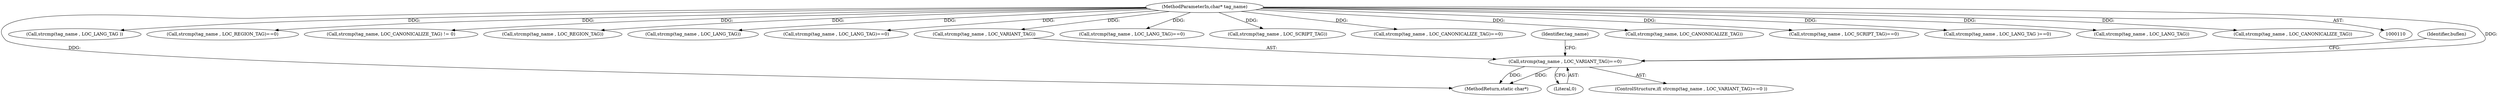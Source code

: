 digraph "0_php-src_97eff7eb57fc2320c267a949cffd622c38712484?w=1_22@API" {
"1000290" [label="(Call,strcmp(tag_name , LOC_VARIANT_TAG)==0)"];
"1000112" [label="(MethodParameterIn,char* tag_name)"];
"1000289" [label="(ControlStructure,if( strcmp(tag_name , LOC_VARIANT_TAG)==0 ))"];
"1000261" [label="(Call,strcmp(tag_name , LOC_LANG_TAG ))"];
"1000275" [label="(Call,strcmp(tag_name , LOC_REGION_TAG)==0)"];
"1000145" [label="(Call,strcmp(tag_name, LOC_CANONICALIZE_TAG) != 0)"];
"1000276" [label="(Call,strcmp(tag_name , LOC_REGION_TAG))"];
"1000307" [label="(Identifier,tag_name)"];
"1000163" [label="(Call,strcmp(tag_name , LOC_LANG_TAG))"];
"1000162" [label="(Call,strcmp(tag_name , LOC_LANG_TAG)==0)"];
"1000386" [label="(MethodReturn,static char*)"];
"1000181" [label="(Call,strcmp(tag_name , LOC_LANG_TAG)==0)"];
"1000294" [label="(Literal,0)"];
"1000246" [label="(Call,strcmp(tag_name , LOC_SCRIPT_TAG))"];
"1000305" [label="(Call,strcmp(tag_name , LOC_CANONICALIZE_TAG)==0)"];
"1000290" [label="(Call,strcmp(tag_name , LOC_VARIANT_TAG)==0)"];
"1000297" [label="(Identifier,buflen)"];
"1000112" [label="(MethodParameterIn,char* tag_name)"];
"1000291" [label="(Call,strcmp(tag_name , LOC_VARIANT_TAG))"];
"1000146" [label="(Call,strcmp(tag_name, LOC_CANONICALIZE_TAG))"];
"1000245" [label="(Call,strcmp(tag_name , LOC_SCRIPT_TAG)==0)"];
"1000260" [label="(Call,strcmp(tag_name , LOC_LANG_TAG )==0)"];
"1000182" [label="(Call,strcmp(tag_name , LOC_LANG_TAG))"];
"1000306" [label="(Call,strcmp(tag_name , LOC_CANONICALIZE_TAG))"];
"1000290" -> "1000289"  [label="AST: "];
"1000290" -> "1000294"  [label="CFG: "];
"1000291" -> "1000290"  [label="AST: "];
"1000294" -> "1000290"  [label="AST: "];
"1000297" -> "1000290"  [label="CFG: "];
"1000307" -> "1000290"  [label="CFG: "];
"1000290" -> "1000386"  [label="DDG: "];
"1000290" -> "1000386"  [label="DDG: "];
"1000112" -> "1000290"  [label="DDG: "];
"1000112" -> "1000110"  [label="AST: "];
"1000112" -> "1000386"  [label="DDG: "];
"1000112" -> "1000145"  [label="DDG: "];
"1000112" -> "1000146"  [label="DDG: "];
"1000112" -> "1000162"  [label="DDG: "];
"1000112" -> "1000163"  [label="DDG: "];
"1000112" -> "1000181"  [label="DDG: "];
"1000112" -> "1000182"  [label="DDG: "];
"1000112" -> "1000245"  [label="DDG: "];
"1000112" -> "1000246"  [label="DDG: "];
"1000112" -> "1000260"  [label="DDG: "];
"1000112" -> "1000261"  [label="DDG: "];
"1000112" -> "1000275"  [label="DDG: "];
"1000112" -> "1000276"  [label="DDG: "];
"1000112" -> "1000291"  [label="DDG: "];
"1000112" -> "1000305"  [label="DDG: "];
"1000112" -> "1000306"  [label="DDG: "];
}
